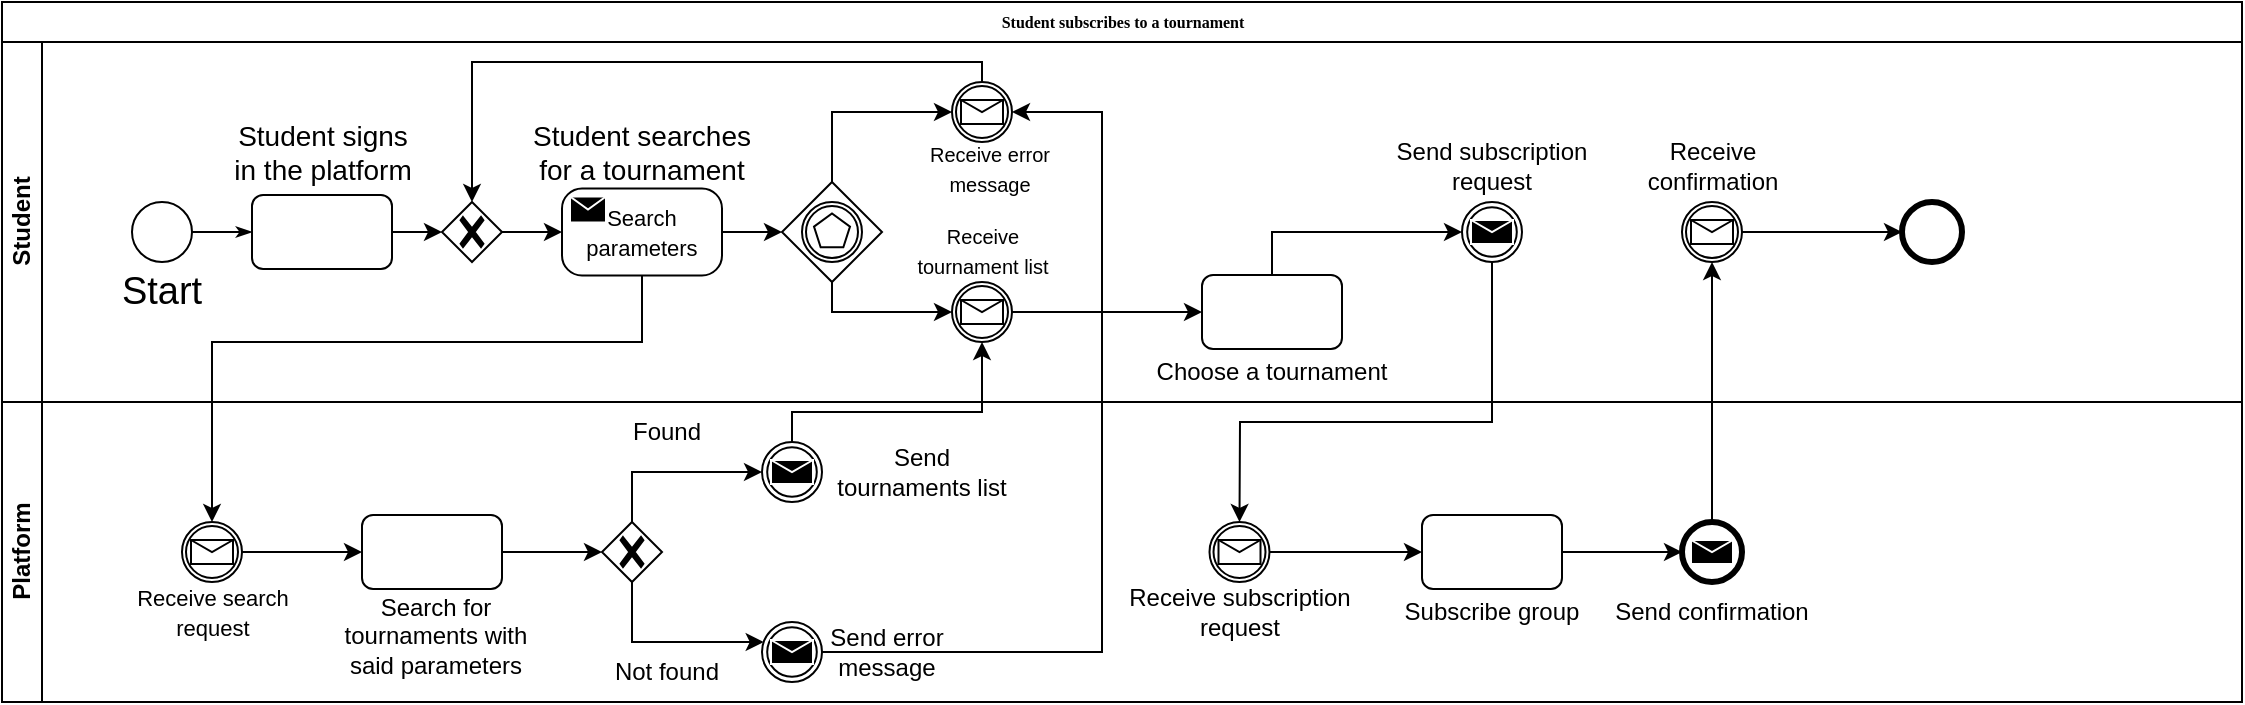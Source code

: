 <mxfile version="21.3.7" type="device">
  <diagram name="Page-1" id="c7488fd3-1785-93aa-aadb-54a6760d102a">
    <mxGraphModel dx="850" dy="790" grid="1" gridSize="10" guides="1" tooltips="1" connect="1" arrows="1" fold="1" page="1" pageScale="1" pageWidth="1100" pageHeight="850" background="none" math="0" shadow="0">
      <root>
        <mxCell id="0" />
        <mxCell id="1" parent="0" />
        <mxCell id="CDbokZhid0h3c1UekMTh-214" value="Student subscribes to a tournament" style="swimlane;html=1;childLayout=stackLayout;horizontal=1;startSize=20;horizontalStack=0;rounded=0;shadow=0;labelBackgroundColor=none;strokeWidth=1;fontFamily=Verdana;fontSize=8;align=center;" vertex="1" parent="1">
          <mxGeometry x="1050" y="170" width="1120" height="350" as="geometry" />
        </mxCell>
        <mxCell id="CDbokZhid0h3c1UekMTh-215" value="Student" style="swimlane;html=1;startSize=20;horizontal=0;" vertex="1" parent="CDbokZhid0h3c1UekMTh-214">
          <mxGeometry y="20" width="1120" height="180" as="geometry" />
        </mxCell>
        <mxCell id="CDbokZhid0h3c1UekMTh-216" style="edgeStyle=orthogonalEdgeStyle;rounded=0;html=1;labelBackgroundColor=none;startArrow=none;startFill=0;startSize=5;endArrow=classicThin;endFill=1;endSize=5;jettySize=auto;orthogonalLoop=1;strokeWidth=1;fontFamily=Verdana;fontSize=8" edge="1" parent="CDbokZhid0h3c1UekMTh-215" source="CDbokZhid0h3c1UekMTh-217" target="CDbokZhid0h3c1UekMTh-219">
          <mxGeometry relative="1" as="geometry" />
        </mxCell>
        <mxCell id="CDbokZhid0h3c1UekMTh-217" value="" style="ellipse;whiteSpace=wrap;html=1;rounded=0;shadow=0;labelBackgroundColor=none;strokeWidth=1;fontFamily=Verdana;fontSize=8;align=center;" vertex="1" parent="CDbokZhid0h3c1UekMTh-215">
          <mxGeometry x="65" y="80" width="30" height="30" as="geometry" />
        </mxCell>
        <mxCell id="CDbokZhid0h3c1UekMTh-218" style="edgeStyle=orthogonalEdgeStyle;rounded=0;orthogonalLoop=1;jettySize=auto;html=1;" edge="1" parent="CDbokZhid0h3c1UekMTh-215" source="CDbokZhid0h3c1UekMTh-219" target="CDbokZhid0h3c1UekMTh-239">
          <mxGeometry relative="1" as="geometry" />
        </mxCell>
        <mxCell id="CDbokZhid0h3c1UekMTh-219" value="&lt;font size=&quot;1&quot;&gt;&lt;br&gt;&lt;/font&gt;" style="rounded=1;whiteSpace=wrap;html=1;shadow=0;labelBackgroundColor=none;strokeWidth=1;fontFamily=Verdana;fontSize=8;align=center;" vertex="1" parent="CDbokZhid0h3c1UekMTh-215">
          <mxGeometry x="125" y="76.5" width="70" height="37" as="geometry" />
        </mxCell>
        <mxCell id="CDbokZhid0h3c1UekMTh-220" value="&lt;font style=&quot;font-size: 19px;&quot;&gt;Start&lt;/font&gt;" style="text;html=1;strokeColor=none;fillColor=none;align=center;verticalAlign=middle;whiteSpace=wrap;rounded=0;" vertex="1" parent="CDbokZhid0h3c1UekMTh-215">
          <mxGeometry x="50" y="110" width="60" height="30" as="geometry" />
        </mxCell>
        <mxCell id="CDbokZhid0h3c1UekMTh-221" value="&lt;font style=&quot;font-size: 14px;&quot;&gt;Student signs in the platform&lt;/font&gt;" style="text;html=1;strokeColor=none;fillColor=none;align=center;verticalAlign=middle;whiteSpace=wrap;rounded=0;" vertex="1" parent="CDbokZhid0h3c1UekMTh-215">
          <mxGeometry x="112.5" y="40" width="95" height="30" as="geometry" />
        </mxCell>
        <mxCell id="CDbokZhid0h3c1UekMTh-222" style="edgeStyle=orthogonalEdgeStyle;rounded=0;orthogonalLoop=1;jettySize=auto;html=1;entryX=0;entryY=0.5;entryDx=0;entryDy=0;entryPerimeter=0;" edge="1" parent="CDbokZhid0h3c1UekMTh-215" source="CDbokZhid0h3c1UekMTh-223" target="CDbokZhid0h3c1UekMTh-228">
          <mxGeometry relative="1" as="geometry" />
        </mxCell>
        <mxCell id="CDbokZhid0h3c1UekMTh-223" value="&lt;font style=&quot;font-size: 11px;&quot;&gt;Search parameters&lt;br&gt;&lt;/font&gt;" style="points=[[0.25,0,0],[0.5,0,0],[0.75,0,0],[1,0.25,0],[1,0.5,0],[1,0.75,0],[0.75,1,0],[0.5,1,0],[0.25,1,0],[0,0.75,0],[0,0.5,0],[0,0.25,0]];shape=mxgraph.bpmn.task;whiteSpace=wrap;rectStyle=rounded;size=10;html=1;container=1;expand=0;collapsible=0;taskMarker=send;" vertex="1" parent="CDbokZhid0h3c1UekMTh-215">
          <mxGeometry x="280" y="73.25" width="80" height="43.5" as="geometry" />
        </mxCell>
        <mxCell id="CDbokZhid0h3c1UekMTh-224" value="&lt;font style=&quot;font-size: 14px;&quot;&gt;Student searches for a tournament&lt;br&gt;&lt;/font&gt;" style="text;html=1;strokeColor=none;fillColor=none;align=center;verticalAlign=middle;whiteSpace=wrap;rounded=0;" vertex="1" parent="CDbokZhid0h3c1UekMTh-215">
          <mxGeometry x="261.25" y="40" width="117.5" height="30" as="geometry" />
        </mxCell>
        <mxCell id="CDbokZhid0h3c1UekMTh-225" value="" style="points=[[0.145,0.145,0],[0.5,0,0],[0.855,0.145,0],[1,0.5,0],[0.855,0.855,0],[0.5,1,0],[0.145,0.855,0],[0,0.5,0]];shape=mxgraph.bpmn.event;html=1;verticalLabelPosition=bottom;labelBackgroundColor=#ffffff;verticalAlign=top;align=center;perimeter=ellipsePerimeter;outlineConnect=0;aspect=fixed;outline=end;symbol=terminate2;" vertex="1" parent="CDbokZhid0h3c1UekMTh-215">
          <mxGeometry x="950" y="80" width="30" height="30" as="geometry" />
        </mxCell>
        <mxCell id="CDbokZhid0h3c1UekMTh-226" style="edgeStyle=orthogonalEdgeStyle;rounded=0;orthogonalLoop=1;jettySize=auto;html=1;" edge="1" parent="CDbokZhid0h3c1UekMTh-215" source="CDbokZhid0h3c1UekMTh-228" target="CDbokZhid0h3c1UekMTh-233">
          <mxGeometry relative="1" as="geometry">
            <Array as="points">
              <mxPoint x="415" y="135" />
            </Array>
          </mxGeometry>
        </mxCell>
        <mxCell id="CDbokZhid0h3c1UekMTh-227" style="edgeStyle=orthogonalEdgeStyle;rounded=0;orthogonalLoop=1;jettySize=auto;html=1;entryX=0;entryY=0.5;entryDx=0;entryDy=0;entryPerimeter=0;" edge="1" parent="CDbokZhid0h3c1UekMTh-215" source="CDbokZhid0h3c1UekMTh-228" target="CDbokZhid0h3c1UekMTh-230">
          <mxGeometry relative="1" as="geometry">
            <Array as="points">
              <mxPoint x="415" y="35" />
            </Array>
          </mxGeometry>
        </mxCell>
        <mxCell id="CDbokZhid0h3c1UekMTh-228" value="" style="points=[[0.25,0.25,0],[0.5,0,0],[0.75,0.25,0],[1,0.5,0],[0.75,0.75,0],[0.5,1,0],[0.25,0.75,0],[0,0.5,0]];shape=mxgraph.bpmn.gateway2;html=1;verticalLabelPosition=bottom;labelBackgroundColor=#ffffff;verticalAlign=top;align=center;perimeter=rhombusPerimeter;outlineConnect=0;outline=catching;symbol=multiple;" vertex="1" parent="CDbokZhid0h3c1UekMTh-215">
          <mxGeometry x="390" y="70" width="50" height="50" as="geometry" />
        </mxCell>
        <mxCell id="CDbokZhid0h3c1UekMTh-229" style="edgeStyle=orthogonalEdgeStyle;rounded=0;orthogonalLoop=1;jettySize=auto;html=1;" edge="1" parent="CDbokZhid0h3c1UekMTh-215" source="CDbokZhid0h3c1UekMTh-230" target="CDbokZhid0h3c1UekMTh-239">
          <mxGeometry relative="1" as="geometry">
            <Array as="points">
              <mxPoint x="490" y="10" />
              <mxPoint x="235" y="10" />
            </Array>
          </mxGeometry>
        </mxCell>
        <mxCell id="CDbokZhid0h3c1UekMTh-230" value="" style="points=[[0.145,0.145,0],[0.5,0,0],[0.855,0.145,0],[1,0.5,0],[0.855,0.855,0],[0.5,1,0],[0.145,0.855,0],[0,0.5,0]];shape=mxgraph.bpmn.event;html=1;verticalLabelPosition=bottom;labelBackgroundColor=#ffffff;verticalAlign=top;align=center;perimeter=ellipsePerimeter;outlineConnect=0;aspect=fixed;outline=catching;symbol=message;" vertex="1" parent="CDbokZhid0h3c1UekMTh-215">
          <mxGeometry x="475" y="20" width="30" height="30" as="geometry" />
        </mxCell>
        <mxCell id="CDbokZhid0h3c1UekMTh-231" value="&lt;font style=&quot;font-size: 10px;&quot;&gt;Receive tournament list&lt;/font&gt;" style="text;html=1;strokeColor=none;fillColor=none;align=center;verticalAlign=middle;whiteSpace=wrap;rounded=0;" vertex="1" parent="CDbokZhid0h3c1UekMTh-215">
          <mxGeometry x="447.5" y="93.5" width="85" height="20" as="geometry" />
        </mxCell>
        <mxCell id="CDbokZhid0h3c1UekMTh-232" style="edgeStyle=orthogonalEdgeStyle;rounded=0;orthogonalLoop=1;jettySize=auto;html=1;entryX=0;entryY=0.5;entryDx=0;entryDy=0;" edge="1" parent="CDbokZhid0h3c1UekMTh-215" source="CDbokZhid0h3c1UekMTh-233" target="CDbokZhid0h3c1UekMTh-236">
          <mxGeometry relative="1" as="geometry" />
        </mxCell>
        <mxCell id="CDbokZhid0h3c1UekMTh-233" value="" style="points=[[0.145,0.145,0],[0.5,0,0],[0.855,0.145,0],[1,0.5,0],[0.855,0.855,0],[0.5,1,0],[0.145,0.855,0],[0,0.5,0]];shape=mxgraph.bpmn.event;html=1;verticalLabelPosition=bottom;labelBackgroundColor=#ffffff;verticalAlign=top;align=center;perimeter=ellipsePerimeter;outlineConnect=0;aspect=fixed;outline=catching;symbol=message;" vertex="1" parent="CDbokZhid0h3c1UekMTh-215">
          <mxGeometry x="475" y="120" width="30" height="30" as="geometry" />
        </mxCell>
        <mxCell id="CDbokZhid0h3c1UekMTh-234" value="&lt;font style=&quot;font-size: 10px;&quot;&gt;Receive error message&lt;/font&gt;" style="text;html=1;strokeColor=none;fillColor=none;align=center;verticalAlign=middle;whiteSpace=wrap;rounded=0;" vertex="1" parent="CDbokZhid0h3c1UekMTh-215">
          <mxGeometry x="455" y="53.25" width="77.5" height="20" as="geometry" />
        </mxCell>
        <mxCell id="CDbokZhid0h3c1UekMTh-235" style="edgeStyle=orthogonalEdgeStyle;rounded=0;orthogonalLoop=1;jettySize=auto;html=1;" edge="1" parent="CDbokZhid0h3c1UekMTh-215" source="CDbokZhid0h3c1UekMTh-236">
          <mxGeometry relative="1" as="geometry">
            <mxPoint x="730.0" y="95.034" as="targetPoint" />
            <Array as="points">
              <mxPoint x="635" y="95" />
            </Array>
          </mxGeometry>
        </mxCell>
        <mxCell id="CDbokZhid0h3c1UekMTh-236" value="&lt;font size=&quot;1&quot;&gt;&lt;br&gt;&lt;/font&gt;" style="rounded=1;whiteSpace=wrap;html=1;shadow=0;labelBackgroundColor=none;strokeWidth=1;fontFamily=Verdana;fontSize=8;align=center;" vertex="1" parent="CDbokZhid0h3c1UekMTh-215">
          <mxGeometry x="600" y="116.5" width="70" height="37" as="geometry" />
        </mxCell>
        <mxCell id="CDbokZhid0h3c1UekMTh-237" value="Choose a tournament" style="text;html=1;strokeColor=none;fillColor=none;align=center;verticalAlign=middle;whiteSpace=wrap;rounded=0;" vertex="1" parent="CDbokZhid0h3c1UekMTh-215">
          <mxGeometry x="566.25" y="150" width="137.5" height="30" as="geometry" />
        </mxCell>
        <mxCell id="CDbokZhid0h3c1UekMTh-238" style="edgeStyle=orthogonalEdgeStyle;rounded=0;orthogonalLoop=1;jettySize=auto;html=1;entryX=0;entryY=0.5;entryDx=0;entryDy=0;entryPerimeter=0;" edge="1" parent="CDbokZhid0h3c1UekMTh-215" source="CDbokZhid0h3c1UekMTh-239" target="CDbokZhid0h3c1UekMTh-223">
          <mxGeometry relative="1" as="geometry" />
        </mxCell>
        <mxCell id="CDbokZhid0h3c1UekMTh-239" value="" style="points=[[0.25,0.25,0],[0.5,0,0],[0.75,0.25,0],[1,0.5,0],[0.75,0.75,0],[0.5,1,0],[0.25,0.75,0],[0,0.5,0]];shape=mxgraph.bpmn.gateway2;html=1;verticalLabelPosition=bottom;labelBackgroundColor=#ffffff;verticalAlign=top;align=center;perimeter=rhombusPerimeter;outlineConnect=0;outline=none;symbol=none;gwType=exclusive;" vertex="1" parent="CDbokZhid0h3c1UekMTh-215">
          <mxGeometry x="220" y="80" width="30" height="30" as="geometry" />
        </mxCell>
        <mxCell id="CDbokZhid0h3c1UekMTh-240" value="Send subscription request" style="text;html=1;strokeColor=none;fillColor=none;align=center;verticalAlign=middle;whiteSpace=wrap;rounded=0;" vertex="1" parent="CDbokZhid0h3c1UekMTh-215">
          <mxGeometry x="676.25" y="46.5" width="137.5" height="30" as="geometry" />
        </mxCell>
        <mxCell id="CDbokZhid0h3c1UekMTh-241" value="" style="points=[[0.145,0.145,0],[0.5,0,0],[0.855,0.145,0],[1,0.5,0],[0.855,0.855,0],[0.5,1,0],[0.145,0.855,0],[0,0.5,0]];shape=mxgraph.bpmn.event;html=1;verticalLabelPosition=bottom;labelBackgroundColor=#ffffff;verticalAlign=top;align=center;perimeter=ellipsePerimeter;outlineConnect=0;aspect=fixed;outline=throwing;symbol=message;" vertex="1" parent="CDbokZhid0h3c1UekMTh-215">
          <mxGeometry x="730" y="80" width="30" height="30" as="geometry" />
        </mxCell>
        <mxCell id="CDbokZhid0h3c1UekMTh-242" style="edgeStyle=orthogonalEdgeStyle;rounded=0;orthogonalLoop=1;jettySize=auto;html=1;entryX=0;entryY=0.5;entryDx=0;entryDy=0;entryPerimeter=0;" edge="1" parent="CDbokZhid0h3c1UekMTh-215" source="CDbokZhid0h3c1UekMTh-243" target="CDbokZhid0h3c1UekMTh-225">
          <mxGeometry relative="1" as="geometry" />
        </mxCell>
        <mxCell id="CDbokZhid0h3c1UekMTh-243" value="" style="points=[[0.145,0.145,0],[0.5,0,0],[0.855,0.145,0],[1,0.5,0],[0.855,0.855,0],[0.5,1,0],[0.145,0.855,0],[0,0.5,0]];shape=mxgraph.bpmn.event;html=1;verticalLabelPosition=bottom;labelBackgroundColor=#ffffff;verticalAlign=top;align=center;perimeter=ellipsePerimeter;outlineConnect=0;aspect=fixed;outline=catching;symbol=message;" vertex="1" parent="CDbokZhid0h3c1UekMTh-215">
          <mxGeometry x="840" y="80" width="30" height="30" as="geometry" />
        </mxCell>
        <mxCell id="CDbokZhid0h3c1UekMTh-244" value="Receive confirmation" style="text;html=1;strokeColor=none;fillColor=none;align=center;verticalAlign=middle;whiteSpace=wrap;rounded=0;" vertex="1" parent="CDbokZhid0h3c1UekMTh-215">
          <mxGeometry x="801.5" y="46.5" width="107" height="30" as="geometry" />
        </mxCell>
        <mxCell id="CDbokZhid0h3c1UekMTh-245" value="Platform" style="swimlane;html=1;startSize=20;horizontal=0;" vertex="1" parent="CDbokZhid0h3c1UekMTh-214">
          <mxGeometry y="200" width="1120" height="150" as="geometry" />
        </mxCell>
        <mxCell id="CDbokZhid0h3c1UekMTh-246" style="edgeStyle=orthogonalEdgeStyle;rounded=0;orthogonalLoop=1;jettySize=auto;html=1;entryX=0;entryY=0.5;entryDx=0;entryDy=0;" edge="1" parent="CDbokZhid0h3c1UekMTh-245" source="CDbokZhid0h3c1UekMTh-247" target="CDbokZhid0h3c1UekMTh-250">
          <mxGeometry relative="1" as="geometry" />
        </mxCell>
        <mxCell id="CDbokZhid0h3c1UekMTh-247" value="" style="points=[[0.145,0.145,0],[0.5,0,0],[0.855,0.145,0],[1,0.5,0],[0.855,0.855,0],[0.5,1,0],[0.145,0.855,0],[0,0.5,0]];shape=mxgraph.bpmn.event;html=1;verticalLabelPosition=bottom;labelBackgroundColor=#ffffff;verticalAlign=top;align=center;perimeter=ellipsePerimeter;outlineConnect=0;aspect=fixed;outline=catching;symbol=message;" vertex="1" parent="CDbokZhid0h3c1UekMTh-245">
          <mxGeometry x="90" y="60" width="30" height="30" as="geometry" />
        </mxCell>
        <mxCell id="CDbokZhid0h3c1UekMTh-248" value="&lt;font style=&quot;font-size: 11px;&quot;&gt;Receive search request&lt;br&gt;&lt;/font&gt;" style="text;html=1;strokeColor=none;fillColor=none;align=center;verticalAlign=middle;whiteSpace=wrap;rounded=0;" vertex="1" parent="CDbokZhid0h3c1UekMTh-245">
          <mxGeometry x="53.75" y="90" width="102.5" height="30" as="geometry" />
        </mxCell>
        <mxCell id="CDbokZhid0h3c1UekMTh-249" style="edgeStyle=orthogonalEdgeStyle;rounded=0;orthogonalLoop=1;jettySize=auto;html=1;entryX=0;entryY=0.5;entryDx=0;entryDy=0;entryPerimeter=0;" edge="1" parent="CDbokZhid0h3c1UekMTh-245" source="CDbokZhid0h3c1UekMTh-250" target="CDbokZhid0h3c1UekMTh-254">
          <mxGeometry relative="1" as="geometry" />
        </mxCell>
        <mxCell id="CDbokZhid0h3c1UekMTh-250" value="&lt;font size=&quot;1&quot;&gt;&lt;br&gt;&lt;/font&gt;" style="rounded=1;whiteSpace=wrap;html=1;shadow=0;labelBackgroundColor=none;strokeWidth=1;fontFamily=Verdana;fontSize=8;align=center;" vertex="1" parent="CDbokZhid0h3c1UekMTh-245">
          <mxGeometry x="180" y="56.5" width="70" height="37" as="geometry" />
        </mxCell>
        <mxCell id="CDbokZhid0h3c1UekMTh-251" value="Search for tournaments with said parameters" style="text;html=1;strokeColor=none;fillColor=none;align=center;verticalAlign=middle;whiteSpace=wrap;rounded=0;" vertex="1" parent="CDbokZhid0h3c1UekMTh-245">
          <mxGeometry x="163.75" y="110" width="106.25" height="13.5" as="geometry" />
        </mxCell>
        <mxCell id="CDbokZhid0h3c1UekMTh-252" style="edgeStyle=orthogonalEdgeStyle;rounded=0;orthogonalLoop=1;jettySize=auto;html=1;" edge="1" parent="CDbokZhid0h3c1UekMTh-245" source="CDbokZhid0h3c1UekMTh-254">
          <mxGeometry relative="1" as="geometry">
            <mxPoint x="380.858" y="120" as="targetPoint" />
            <Array as="points">
              <mxPoint x="315" y="120" />
            </Array>
          </mxGeometry>
        </mxCell>
        <mxCell id="CDbokZhid0h3c1UekMTh-253" style="edgeStyle=orthogonalEdgeStyle;rounded=0;orthogonalLoop=1;jettySize=auto;html=1;" edge="1" parent="CDbokZhid0h3c1UekMTh-245" source="CDbokZhid0h3c1UekMTh-254">
          <mxGeometry relative="1" as="geometry">
            <mxPoint x="380.0" y="35.034" as="targetPoint" />
            <Array as="points">
              <mxPoint x="315" y="35" />
            </Array>
          </mxGeometry>
        </mxCell>
        <mxCell id="CDbokZhid0h3c1UekMTh-254" value="" style="points=[[0.25,0.25,0],[0.5,0,0],[0.75,0.25,0],[1,0.5,0],[0.75,0.75,0],[0.5,1,0],[0.25,0.75,0],[0,0.5,0]];shape=mxgraph.bpmn.gateway2;html=1;verticalLabelPosition=bottom;labelBackgroundColor=#ffffff;verticalAlign=top;align=center;perimeter=rhombusPerimeter;outlineConnect=0;outline=none;symbol=none;gwType=exclusive;" vertex="1" parent="CDbokZhid0h3c1UekMTh-245">
          <mxGeometry x="300" y="60" width="30" height="30" as="geometry" />
        </mxCell>
        <mxCell id="CDbokZhid0h3c1UekMTh-255" value="Send error message" style="text;html=1;strokeColor=none;fillColor=none;align=center;verticalAlign=middle;whiteSpace=wrap;rounded=0;" vertex="1" parent="CDbokZhid0h3c1UekMTh-245">
          <mxGeometry x="410" y="110" width="65" height="30" as="geometry" />
        </mxCell>
        <mxCell id="CDbokZhid0h3c1UekMTh-256" value="&lt;div&gt;Not found&lt;/div&gt;" style="text;html=1;strokeColor=none;fillColor=none;align=center;verticalAlign=middle;whiteSpace=wrap;rounded=0;" vertex="1" parent="CDbokZhid0h3c1UekMTh-245">
          <mxGeometry x="300" y="120" width="65" height="30" as="geometry" />
        </mxCell>
        <mxCell id="CDbokZhid0h3c1UekMTh-257" value="Found" style="text;html=1;strokeColor=none;fillColor=none;align=center;verticalAlign=middle;whiteSpace=wrap;rounded=0;" vertex="1" parent="CDbokZhid0h3c1UekMTh-245">
          <mxGeometry x="300" width="65" height="30" as="geometry" />
        </mxCell>
        <mxCell id="CDbokZhid0h3c1UekMTh-258" value="Send tournaments list" style="text;html=1;strokeColor=none;fillColor=none;align=center;verticalAlign=middle;whiteSpace=wrap;rounded=0;" vertex="1" parent="CDbokZhid0h3c1UekMTh-245">
          <mxGeometry x="410" y="25" width="100" height="20" as="geometry" />
        </mxCell>
        <mxCell id="CDbokZhid0h3c1UekMTh-259" style="edgeStyle=orthogonalEdgeStyle;rounded=0;orthogonalLoop=1;jettySize=auto;html=1;entryX=0;entryY=0.5;entryDx=0;entryDy=0;" edge="1" parent="CDbokZhid0h3c1UekMTh-245" source="CDbokZhid0h3c1UekMTh-260" target="CDbokZhid0h3c1UekMTh-265">
          <mxGeometry relative="1" as="geometry" />
        </mxCell>
        <mxCell id="CDbokZhid0h3c1UekMTh-260" value="" style="points=[[0.145,0.145,0],[0.5,0,0],[0.855,0.145,0],[1,0.5,0],[0.855,0.855,0],[0.5,1,0],[0.145,0.855,0],[0,0.5,0]];shape=mxgraph.bpmn.event;html=1;verticalLabelPosition=bottom;labelBackgroundColor=#ffffff;verticalAlign=top;align=center;perimeter=ellipsePerimeter;outlineConnect=0;aspect=fixed;outline=catching;symbol=message;" vertex="1" parent="CDbokZhid0h3c1UekMTh-245">
          <mxGeometry x="603.75" y="60" width="30" height="30" as="geometry" />
        </mxCell>
        <mxCell id="CDbokZhid0h3c1UekMTh-261" value="Receive subscription request" style="text;html=1;strokeColor=none;fillColor=none;align=center;verticalAlign=middle;whiteSpace=wrap;rounded=0;" vertex="1" parent="CDbokZhid0h3c1UekMTh-245">
          <mxGeometry x="550" y="90" width="137.5" height="30" as="geometry" />
        </mxCell>
        <mxCell id="CDbokZhid0h3c1UekMTh-262" value="" style="points=[[0.145,0.145,0],[0.5,0,0],[0.855,0.145,0],[1,0.5,0],[0.855,0.855,0],[0.5,1,0],[0.145,0.855,0],[0,0.5,0]];shape=mxgraph.bpmn.event;html=1;verticalLabelPosition=bottom;labelBackgroundColor=#ffffff;verticalAlign=top;align=center;perimeter=ellipsePerimeter;outlineConnect=0;aspect=fixed;outline=throwing;symbol=message;" vertex="1" parent="CDbokZhid0h3c1UekMTh-245">
          <mxGeometry x="380" y="20" width="30" height="30" as="geometry" />
        </mxCell>
        <mxCell id="CDbokZhid0h3c1UekMTh-263" value="" style="points=[[0.145,0.145,0],[0.5,0,0],[0.855,0.145,0],[1,0.5,0],[0.855,0.855,0],[0.5,1,0],[0.145,0.855,0],[0,0.5,0]];shape=mxgraph.bpmn.event;html=1;verticalLabelPosition=bottom;labelBackgroundColor=#ffffff;verticalAlign=top;align=center;perimeter=ellipsePerimeter;outlineConnect=0;aspect=fixed;outline=throwing;symbol=message;" vertex="1" parent="CDbokZhid0h3c1UekMTh-245">
          <mxGeometry x="380" y="110" width="30" height="30" as="geometry" />
        </mxCell>
        <mxCell id="CDbokZhid0h3c1UekMTh-264" style="edgeStyle=orthogonalEdgeStyle;rounded=0;orthogonalLoop=1;jettySize=auto;html=1;entryX=0;entryY=0.5;entryDx=0;entryDy=0;entryPerimeter=0;" edge="1" parent="CDbokZhid0h3c1UekMTh-245" source="CDbokZhid0h3c1UekMTh-265" target="CDbokZhid0h3c1UekMTh-267">
          <mxGeometry relative="1" as="geometry" />
        </mxCell>
        <mxCell id="CDbokZhid0h3c1UekMTh-265" value="&lt;font size=&quot;1&quot;&gt;&lt;br&gt;&lt;/font&gt;" style="rounded=1;whiteSpace=wrap;html=1;shadow=0;labelBackgroundColor=none;strokeWidth=1;fontFamily=Verdana;fontSize=8;align=center;" vertex="1" parent="CDbokZhid0h3c1UekMTh-245">
          <mxGeometry x="710" y="56.5" width="70" height="37" as="geometry" />
        </mxCell>
        <mxCell id="CDbokZhid0h3c1UekMTh-266" value="Subscribe group" style="text;html=1;strokeColor=none;fillColor=none;align=center;verticalAlign=middle;whiteSpace=wrap;rounded=0;" vertex="1" parent="CDbokZhid0h3c1UekMTh-245">
          <mxGeometry x="676.25" y="90" width="137.5" height="30" as="geometry" />
        </mxCell>
        <mxCell id="CDbokZhid0h3c1UekMTh-267" value="" style="points=[[0.145,0.145,0],[0.5,0,0],[0.855,0.145,0],[1,0.5,0],[0.855,0.855,0],[0.5,1,0],[0.145,0.855,0],[0,0.5,0]];shape=mxgraph.bpmn.event;html=1;verticalLabelPosition=bottom;labelBackgroundColor=#ffffff;verticalAlign=top;align=center;perimeter=ellipsePerimeter;outlineConnect=0;aspect=fixed;outline=end;symbol=message;" vertex="1" parent="CDbokZhid0h3c1UekMTh-245">
          <mxGeometry x="840" y="60" width="30" height="30" as="geometry" />
        </mxCell>
        <mxCell id="CDbokZhid0h3c1UekMTh-268" value="Send confirmation" style="text;html=1;strokeColor=none;fillColor=none;align=center;verticalAlign=middle;whiteSpace=wrap;rounded=0;" vertex="1" parent="CDbokZhid0h3c1UekMTh-245">
          <mxGeometry x="786.25" y="90" width="137.5" height="30" as="geometry" />
        </mxCell>
        <mxCell id="CDbokZhid0h3c1UekMTh-269" style="edgeStyle=orthogonalEdgeStyle;rounded=0;orthogonalLoop=1;jettySize=auto;html=1;" edge="1" parent="CDbokZhid0h3c1UekMTh-214" source="CDbokZhid0h3c1UekMTh-223" target="CDbokZhid0h3c1UekMTh-247">
          <mxGeometry relative="1" as="geometry">
            <Array as="points">
              <mxPoint x="320" y="170" />
              <mxPoint x="105" y="170" />
            </Array>
          </mxGeometry>
        </mxCell>
        <mxCell id="CDbokZhid0h3c1UekMTh-270" style="edgeStyle=orthogonalEdgeStyle;rounded=0;orthogonalLoop=1;jettySize=auto;html=1;entryX=0.5;entryY=1;entryDx=0;entryDy=0;entryPerimeter=0;" edge="1" parent="CDbokZhid0h3c1UekMTh-214" target="CDbokZhid0h3c1UekMTh-233">
          <mxGeometry relative="1" as="geometry">
            <mxPoint x="395" y="220" as="sourcePoint" />
            <Array as="points">
              <mxPoint x="395" y="205" />
              <mxPoint x="490" y="205" />
            </Array>
          </mxGeometry>
        </mxCell>
        <mxCell id="CDbokZhid0h3c1UekMTh-271" style="edgeStyle=orthogonalEdgeStyle;rounded=0;orthogonalLoop=1;jettySize=auto;html=1;" edge="1" parent="CDbokZhid0h3c1UekMTh-214" target="CDbokZhid0h3c1UekMTh-230">
          <mxGeometry relative="1" as="geometry">
            <mxPoint x="410.0" y="325.034" as="sourcePoint" />
            <Array as="points">
              <mxPoint x="550" y="325" />
              <mxPoint x="550" y="55" />
            </Array>
          </mxGeometry>
        </mxCell>
        <mxCell id="CDbokZhid0h3c1UekMTh-272" style="edgeStyle=orthogonalEdgeStyle;rounded=0;orthogonalLoop=1;jettySize=auto;html=1;" edge="1" parent="CDbokZhid0h3c1UekMTh-214" target="CDbokZhid0h3c1UekMTh-260">
          <mxGeometry relative="1" as="geometry">
            <mxPoint x="745" y="130" as="sourcePoint" />
            <Array as="points">
              <mxPoint x="745" y="210" />
              <mxPoint x="619" y="210" />
            </Array>
          </mxGeometry>
        </mxCell>
        <mxCell id="CDbokZhid0h3c1UekMTh-273" style="edgeStyle=orthogonalEdgeStyle;rounded=0;orthogonalLoop=1;jettySize=auto;html=1;entryX=0.5;entryY=1;entryDx=0;entryDy=0;entryPerimeter=0;" edge="1" parent="CDbokZhid0h3c1UekMTh-214" source="CDbokZhid0h3c1UekMTh-267" target="CDbokZhid0h3c1UekMTh-243">
          <mxGeometry relative="1" as="geometry" />
        </mxCell>
      </root>
    </mxGraphModel>
  </diagram>
</mxfile>
